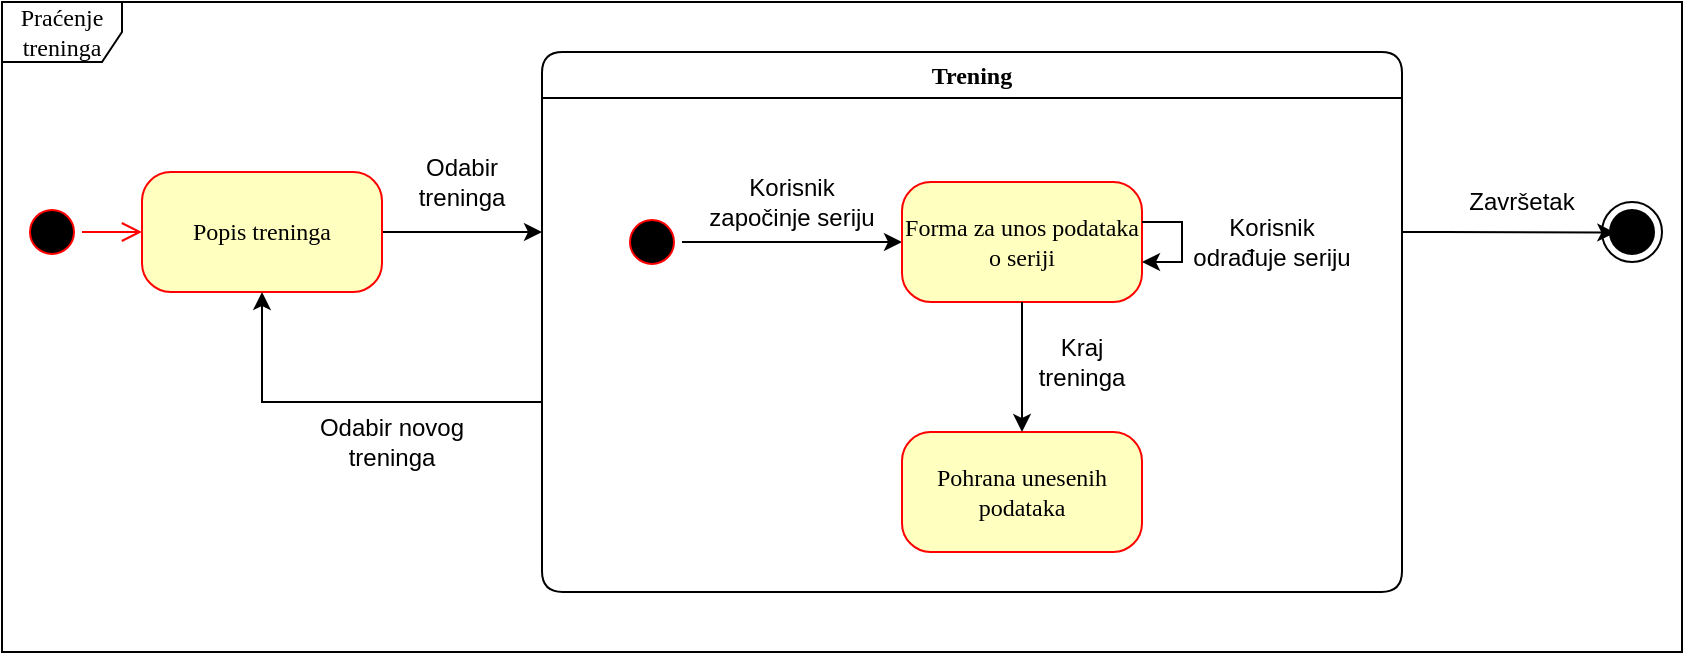 <mxfile version="26.0.4">
  <diagram name="Page-1" id="58cdce13-f638-feb5-8d6f-7d28b1aa9fa0">
    <mxGraphModel dx="1095" dy="728" grid="1" gridSize="10" guides="1" tooltips="1" connect="1" arrows="1" fold="1" page="1" pageScale="1" pageWidth="1100" pageHeight="850" background="none" math="0" shadow="0">
      <root>
        <mxCell id="0" />
        <mxCell id="1" parent="0" />
        <mxCell id="2a3bc250acf0617d-8" value="Praćenje treninga" style="shape=umlFrame;whiteSpace=wrap;html=1;rounded=1;shadow=0;comic=0;labelBackgroundColor=none;strokeWidth=1;fontFamily=Verdana;fontSize=12;align=center;" parent="1" vertex="1">
          <mxGeometry x="30" y="35" width="840" height="325" as="geometry" />
        </mxCell>
        <mxCell id="382b91b5511bd0f7-1" value="" style="ellipse;html=1;shape=startState;fillColor=#000000;strokeColor=#ff0000;rounded=1;shadow=0;comic=0;labelBackgroundColor=none;fontFamily=Verdana;fontSize=12;fontColor=#000000;align=center;direction=south;" parent="1" vertex="1">
          <mxGeometry x="40" y="135" width="30" height="30" as="geometry" />
        </mxCell>
        <mxCell id="V_hkI2GQ4vbb77GgvJAb-1" style="edgeStyle=orthogonalEdgeStyle;rounded=0;orthogonalLoop=1;jettySize=auto;html=1;" edge="1" parent="1" source="382b91b5511bd0f7-6">
          <mxGeometry relative="1" as="geometry">
            <mxPoint x="300" y="150" as="targetPoint" />
          </mxGeometry>
        </mxCell>
        <mxCell id="382b91b5511bd0f7-6" value="Popis treninga" style="rounded=1;whiteSpace=wrap;html=1;arcSize=24;fillColor=#ffffc0;strokeColor=#ff0000;shadow=0;comic=0;labelBackgroundColor=none;fontFamily=Verdana;fontSize=12;fontColor=#000000;align=center;" parent="1" vertex="1">
          <mxGeometry x="100" y="120" width="120" height="60" as="geometry" />
        </mxCell>
        <mxCell id="3cde6dad864a17aa-3" style="edgeStyle=orthogonalEdgeStyle;html=1;exitX=1;exitY=0.25;entryX=0.25;entryY=0;labelBackgroundColor=none;endArrow=open;endSize=8;strokeColor=#ff0000;fontFamily=Verdana;fontSize=12;align=left;" parent="1" target="382b91b5511bd0f7-9" edge="1">
          <mxGeometry relative="1" as="geometry">
            <mxPoint x="560" y="215" as="sourcePoint" />
          </mxGeometry>
        </mxCell>
        <mxCell id="3cde6dad864a17aa-13" style="edgeStyle=elbowEdgeStyle;html=1;exitX=0;exitY=0.75;entryX=1;entryY=0.75;labelBackgroundColor=none;endArrow=open;endSize=8;strokeColor=#ff0000;fontFamily=Verdana;fontSize=12;align=left;" parent="1" source="382b91b5511bd0f7-9" edge="1">
          <mxGeometry relative="1" as="geometry">
            <mxPoint x="640" y="355" as="targetPoint" />
          </mxGeometry>
        </mxCell>
        <mxCell id="V_hkI2GQ4vbb77GgvJAb-15" style="edgeStyle=orthogonalEdgeStyle;rounded=0;orthogonalLoop=1;jettySize=auto;html=1;exitX=0;exitY=0.5;exitDx=0;exitDy=0;" edge="1" parent="1" source="2a3bc250acf0617d-7" target="382b91b5511bd0f7-6">
          <mxGeometry relative="1" as="geometry">
            <Array as="points">
              <mxPoint x="160" y="235" />
            </Array>
          </mxGeometry>
        </mxCell>
        <mxCell id="2a3bc250acf0617d-7" value="Trening" style="swimlane;whiteSpace=wrap;html=1;rounded=1;shadow=0;comic=0;labelBackgroundColor=none;strokeWidth=1;fontFamily=Verdana;fontSize=12;align=center;" parent="1" vertex="1">
          <mxGeometry x="300" y="60" width="430" height="270" as="geometry" />
        </mxCell>
        <mxCell id="3cde6dad864a17aa-10" style="edgeStyle=elbowEdgeStyle;html=1;labelBackgroundColor=none;endArrow=open;endSize=8;strokeColor=#ff0000;fontFamily=Verdana;fontSize=12;align=left;" parent="2a3bc250acf0617d-7" source="382b91b5511bd0f7-8" edge="1">
          <mxGeometry relative="1" as="geometry">
            <mxPoint x="400" y="95" as="targetPoint" />
          </mxGeometry>
        </mxCell>
        <mxCell id="V_hkI2GQ4vbb77GgvJAb-6" style="edgeStyle=orthogonalEdgeStyle;rounded=0;orthogonalLoop=1;jettySize=auto;html=1;entryX=0;entryY=0.5;entryDx=0;entryDy=0;" edge="1" parent="2a3bc250acf0617d-7" source="2a3bc250acf0617d-3" target="V_hkI2GQ4vbb77GgvJAb-5">
          <mxGeometry relative="1" as="geometry" />
        </mxCell>
        <mxCell id="2a3bc250acf0617d-3" value="" style="ellipse;html=1;shape=startState;fillColor=#000000;strokeColor=#ff0000;rounded=1;shadow=0;comic=0;labelBackgroundColor=none;fontFamily=Verdana;fontSize=12;fontColor=#000000;align=center;direction=south;" parent="2a3bc250acf0617d-7" vertex="1">
          <mxGeometry x="40" y="80" width="30" height="30" as="geometry" />
        </mxCell>
        <mxCell id="3cde6dad864a17aa-11" style="edgeStyle=elbowEdgeStyle;html=1;labelBackgroundColor=none;endArrow=open;endSize=8;strokeColor=#ff0000;fontFamily=Verdana;fontSize=12;align=left;" parent="2a3bc250acf0617d-7" source="3cde6dad864a17aa-1" edge="1">
          <mxGeometry relative="1" as="geometry">
            <mxPoint x="585" y="95" as="targetPoint" />
          </mxGeometry>
        </mxCell>
        <mxCell id="V_hkI2GQ4vbb77GgvJAb-5" value="Forma za unos podataka o seriji" style="rounded=1;whiteSpace=wrap;html=1;arcSize=24;fillColor=#ffffc0;strokeColor=#ff0000;shadow=0;comic=0;labelBackgroundColor=none;fontFamily=Verdana;fontSize=12;fontColor=#000000;align=center;" vertex="1" parent="2a3bc250acf0617d-7">
          <mxGeometry x="180" y="65" width="120" height="60" as="geometry" />
        </mxCell>
        <mxCell id="V_hkI2GQ4vbb77GgvJAb-7" value="Korisnik započinje seriju" style="text;html=1;align=center;verticalAlign=middle;whiteSpace=wrap;rounded=0;" vertex="1" parent="2a3bc250acf0617d-7">
          <mxGeometry x="80" y="60" width="90" height="30" as="geometry" />
        </mxCell>
        <mxCell id="V_hkI2GQ4vbb77GgvJAb-8" style="edgeStyle=orthogonalEdgeStyle;rounded=0;orthogonalLoop=1;jettySize=auto;html=1;" edge="1" parent="2a3bc250acf0617d-7" source="V_hkI2GQ4vbb77GgvJAb-5" target="V_hkI2GQ4vbb77GgvJAb-5">
          <mxGeometry relative="1" as="geometry" />
        </mxCell>
        <mxCell id="V_hkI2GQ4vbb77GgvJAb-9" value="Korisnik odrađuje seriju" style="text;html=1;align=center;verticalAlign=middle;whiteSpace=wrap;rounded=0;" vertex="1" parent="2a3bc250acf0617d-7">
          <mxGeometry x="320" y="80" width="90" height="30" as="geometry" />
        </mxCell>
        <mxCell id="2a3bc250acf0617d-9" style="edgeStyle=orthogonalEdgeStyle;html=1;labelBackgroundColor=none;endArrow=open;endSize=8;strokeColor=#ff0000;fontFamily=Verdana;fontSize=12;align=left;" parent="1" source="382b91b5511bd0f7-1" target="382b91b5511bd0f7-6" edge="1">
          <mxGeometry relative="1" as="geometry" />
        </mxCell>
        <mxCell id="2a3bc250acf0617d-11" style="edgeStyle=orthogonalEdgeStyle;html=1;entryX=0.75;entryY=0;labelBackgroundColor=none;endArrow=open;endSize=8;strokeColor=#ff0000;fontFamily=Verdana;fontSize=12;align=left;exitX=0.5;exitY=1;" parent="1" target="382b91b5511bd0f7-5" edge="1">
          <mxGeometry relative="1" as="geometry">
            <mxPoint x="500" y="260" as="sourcePoint" />
            <Array as="points">
              <mxPoint x="500" y="290" />
              <mxPoint x="330" y="290" />
            </Array>
          </mxGeometry>
        </mxCell>
        <mxCell id="2a3bc250acf0617d-13" style="edgeStyle=orthogonalEdgeStyle;html=1;exitX=1;exitY=0.5;entryX=0;entryY=0.5;labelBackgroundColor=none;endArrow=open;endSize=8;strokeColor=#ff0000;fontFamily=Verdana;fontSize=12;align=left;" parent="1" target="382b91b5511bd0f7-10" edge="1">
          <mxGeometry relative="1" as="geometry">
            <mxPoint x="360" y="340" as="sourcePoint" />
          </mxGeometry>
        </mxCell>
        <mxCell id="2a3bc250acf0617d-14" style="edgeStyle=orthogonalEdgeStyle;html=1;exitX=0.5;exitY=0;entryX=1;entryY=0.75;labelBackgroundColor=none;endArrow=open;endSize=8;strokeColor=#ff0000;fontFamily=Verdana;fontSize=12;align=left;" parent="1" source="382b91b5511bd0f7-10" edge="1">
          <mxGeometry relative="1" as="geometry">
            <mxPoint x="560" y="245" as="targetPoint" />
          </mxGeometry>
        </mxCell>
        <mxCell id="2a3bc250acf0617d-15" style="edgeStyle=orthogonalEdgeStyle;html=1;exitX=1;exitY=0.25;entryX=0;entryY=0.25;labelBackgroundColor=none;endArrow=open;endSize=8;strokeColor=#ff0000;fontFamily=Verdana;fontSize=12;align=left;" parent="1" target="382b91b5511bd0f7-9" edge="1">
          <mxGeometry relative="1" as="geometry">
            <mxPoint x="640" y="325" as="sourcePoint" />
          </mxGeometry>
        </mxCell>
        <mxCell id="V_hkI2GQ4vbb77GgvJAb-4" value="Odabir treninga" style="text;html=1;align=center;verticalAlign=middle;whiteSpace=wrap;rounded=0;" vertex="1" parent="1">
          <mxGeometry x="230" y="110" width="60" height="30" as="geometry" />
        </mxCell>
        <mxCell id="V_hkI2GQ4vbb77GgvJAb-11" value="Pohrana unesenih podataka" style="rounded=1;whiteSpace=wrap;html=1;arcSize=24;fillColor=#ffffc0;strokeColor=#ff0000;shadow=0;comic=0;labelBackgroundColor=none;fontFamily=Verdana;fontSize=12;fontColor=#000000;align=center;" vertex="1" parent="1">
          <mxGeometry x="480" y="250" width="120" height="60" as="geometry" />
        </mxCell>
        <mxCell id="V_hkI2GQ4vbb77GgvJAb-12" style="edgeStyle=orthogonalEdgeStyle;rounded=0;orthogonalLoop=1;jettySize=auto;html=1;" edge="1" parent="1" source="V_hkI2GQ4vbb77GgvJAb-5" target="V_hkI2GQ4vbb77GgvJAb-11">
          <mxGeometry relative="1" as="geometry" />
        </mxCell>
        <mxCell id="V_hkI2GQ4vbb77GgvJAb-13" value="Kraj treninga" style="text;html=1;align=center;verticalAlign=middle;whiteSpace=wrap;rounded=0;" vertex="1" parent="1">
          <mxGeometry x="540" y="200" width="60" height="30" as="geometry" />
        </mxCell>
        <mxCell id="V_hkI2GQ4vbb77GgvJAb-16" value="Odabir novog treninga" style="text;html=1;align=center;verticalAlign=middle;whiteSpace=wrap;rounded=0;" vertex="1" parent="1">
          <mxGeometry x="170" y="240" width="110" height="30" as="geometry" />
        </mxCell>
        <mxCell id="V_hkI2GQ4vbb77GgvJAb-17" value="" style="ellipse;html=1;shape=endState;fillColor=strokeColor;" vertex="1" parent="1">
          <mxGeometry x="830" y="135" width="30" height="30" as="geometry" />
        </mxCell>
        <mxCell id="V_hkI2GQ4vbb77GgvJAb-18" style="edgeStyle=orthogonalEdgeStyle;rounded=0;orthogonalLoop=1;jettySize=auto;html=1;entryX=0.222;entryY=0.511;entryDx=0;entryDy=0;entryPerimeter=0;" edge="1" parent="1" source="2a3bc250acf0617d-7" target="V_hkI2GQ4vbb77GgvJAb-17">
          <mxGeometry relative="1" as="geometry">
            <Array as="points">
              <mxPoint x="750" y="150" />
              <mxPoint x="750" y="150" />
            </Array>
          </mxGeometry>
        </mxCell>
        <mxCell id="V_hkI2GQ4vbb77GgvJAb-19" value="Završetak" style="text;html=1;align=center;verticalAlign=middle;whiteSpace=wrap;rounded=0;" vertex="1" parent="1">
          <mxGeometry x="760" y="120" width="60" height="30" as="geometry" />
        </mxCell>
      </root>
    </mxGraphModel>
  </diagram>
</mxfile>
